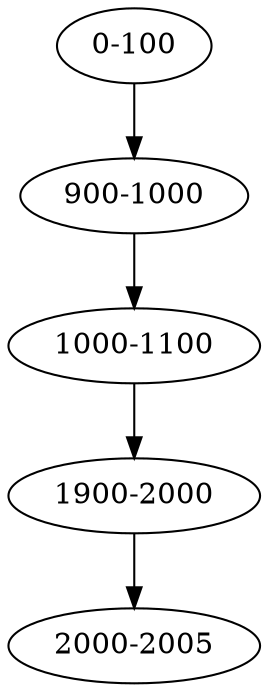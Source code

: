 strict digraph G {
"900-1000" [data="[id=G1.1,strand=+,score=0.100000],[id=G2.1,strand=+,score=0.100000]"];
"0-100" [data="[id=G1.1,strand=+,score=0.100000]"];
"1000-1100" [data="[id=G2.1,strand=+,score=0.100000]"];
"2000-2005" [data="[id=G3.1,strand=+,score=0.005000]"];
"1900-2000" [data="[id=G2.1,strand=+,score=0.100000],[id=G3.1,strand=+,score=0.100000]"];
"900-1000" -> "1000-1100"  [data="[id=G2.1,strand=+,score=0.001000]"];
"0-100" -> "900-1000"  [data="[id=G1.1,strand=+,score=0.001000]"];
"1000-1100" -> "1900-2000"  [data="[id=G2.1,strand=+,score=0.001000]"];
"1900-2000" -> "2000-2005"  [data="[id=G3.1,strand=+,score=0.001000]"];
}
